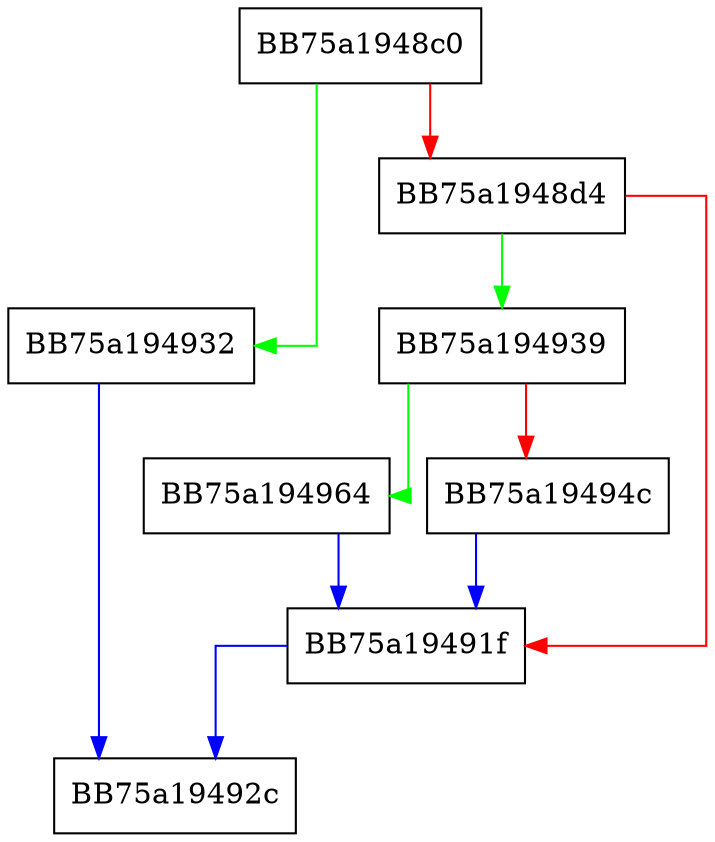digraph msil_esc_call_rpf {
  node [shape="box"];
  graph [splines=ortho];
  BB75a1948c0 -> BB75a194932 [color="green"];
  BB75a1948c0 -> BB75a1948d4 [color="red"];
  BB75a1948d4 -> BB75a194939 [color="green"];
  BB75a1948d4 -> BB75a19491f [color="red"];
  BB75a19491f -> BB75a19492c [color="blue"];
  BB75a194932 -> BB75a19492c [color="blue"];
  BB75a194939 -> BB75a194964 [color="green"];
  BB75a194939 -> BB75a19494c [color="red"];
  BB75a19494c -> BB75a19491f [color="blue"];
  BB75a194964 -> BB75a19491f [color="blue"];
}